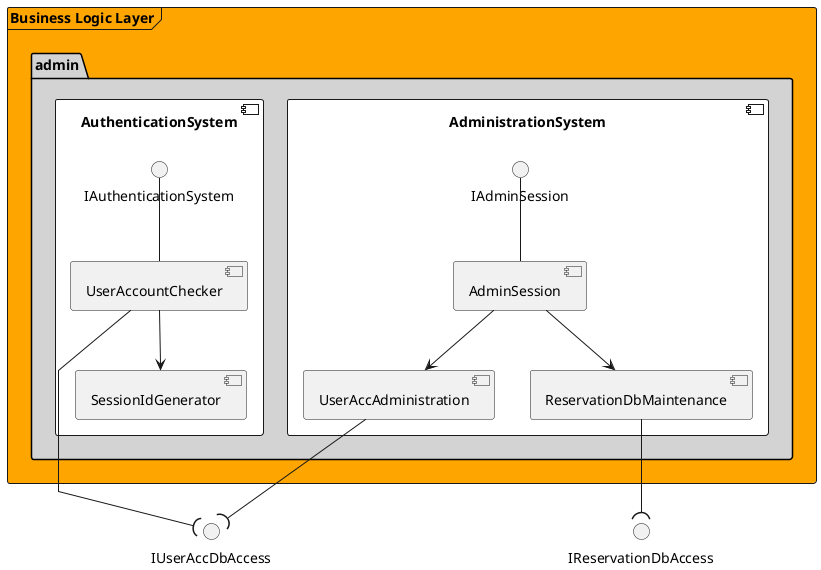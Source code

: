 @startuml

'skinparam linetype ortho
skinparam linetype polyline
'skinparam monochrome true

skinparam package {
    backgroundColor lightgrey
}


    frame "Business Logic Layer" #orange {
        package "admin" {
            component AdministrationSystem #white {
                IAdminSession -- [AdminSession]
                [UserAccAdministration]
                [ReservationDbMaintenance]

                AdminSession --> UserAccAdministration
                AdminSession --> ReservationDbMaintenance
            }

            component AuthenticationSystem #white {
                IAuthenticationSystem -- [UserAccountChecker]
                [SessionIdGenerator]

                UserAccountChecker --> SessionIdGenerator
            }
        }
    }

    '##------------------------------##
    '## Business Logic to Data Layer ##
    '##------------------------------##
    IUserAccDbAccess )-- UserAccountChecker

    UserAccAdministration --( IUserAccDbAccess
    ReservationDbMaintenance --( IReservationDbAccess

@enduml